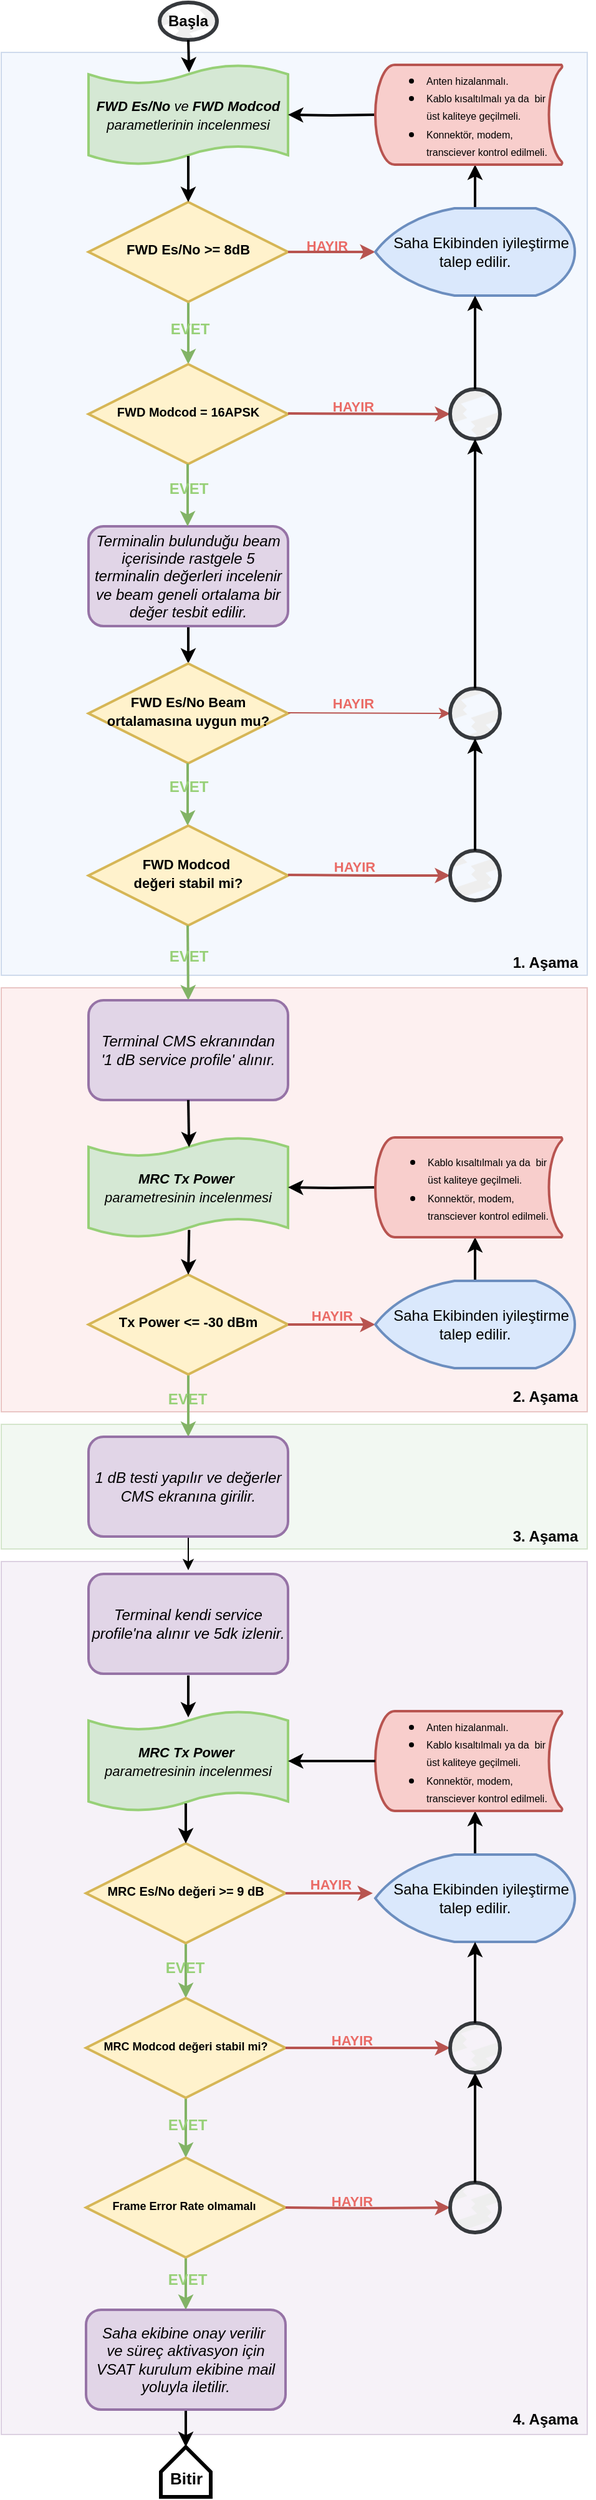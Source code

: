 <mxfile version="26.0.5">
  <diagram id="C5RBs43oDa-KdzZeNtuy" name="Page-1">
    <mxGraphModel dx="973" dy="541" grid="1" gridSize="10" guides="1" tooltips="1" connect="1" arrows="1" fold="1" page="1" pageScale="1" pageWidth="827" pageHeight="1169" background="#ffffff" math="0" shadow="0">
      <root>
        <mxCell id="WIyWlLk6GJQsqaUBKTNV-0" />
        <mxCell id="WIyWlLk6GJQsqaUBKTNV-1" parent="WIyWlLk6GJQsqaUBKTNV-0" />
        <mxCell id="5Bd2yBQxAzqOlN45nOWx-119" value="" style="rounded=0;whiteSpace=wrap;html=1;fillColor=#e1d5e7;strokeColor=#9673a6;opacity=30;" parent="WIyWlLk6GJQsqaUBKTNV-1" vertex="1">
          <mxGeometry x="90" y="1280" width="470" height="700" as="geometry" />
        </mxCell>
        <mxCell id="5Bd2yBQxAzqOlN45nOWx-117" value="" style="rounded=0;whiteSpace=wrap;html=1;fillColor=#d5e8d4;strokeColor=#82b366;opacity=30;" parent="WIyWlLk6GJQsqaUBKTNV-1" vertex="1">
          <mxGeometry x="90" y="1170" width="470" height="100" as="geometry" />
        </mxCell>
        <mxCell id="5Bd2yBQxAzqOlN45nOWx-80" value="" style="rounded=0;whiteSpace=wrap;html=1;fillColor=#f8cecc;strokeColor=#b85450;opacity=30;" parent="WIyWlLk6GJQsqaUBKTNV-1" vertex="1">
          <mxGeometry x="90" y="820" width="470" height="340" as="geometry" />
        </mxCell>
        <mxCell id="5Bd2yBQxAzqOlN45nOWx-58" value="" style="rounded=0;whiteSpace=wrap;html=1;fillColor=#dae8fc;strokeColor=#6c8ebf;opacity=30;" parent="WIyWlLk6GJQsqaUBKTNV-1" vertex="1">
          <mxGeometry x="90" y="70" width="470" height="740" as="geometry" />
        </mxCell>
        <mxCell id="5Bd2yBQxAzqOlN45nOWx-18" style="edgeStyle=orthogonalEdgeStyle;rounded=0;orthogonalLoop=1;jettySize=auto;html=1;exitX=0.5;exitY=1;exitDx=0;exitDy=0;entryX=0.5;entryY=0;entryDx=0;entryDy=0;strokeWidth=2;" parent="WIyWlLk6GJQsqaUBKTNV-1" source="WIyWlLk6GJQsqaUBKTNV-3" target="5Bd2yBQxAzqOlN45nOWx-9" edge="1">
          <mxGeometry relative="1" as="geometry" />
        </mxCell>
        <mxCell id="WIyWlLk6GJQsqaUBKTNV-3" value="&lt;i&gt;&lt;font&gt;Terminalin bulunduğu beam içerisinde rastgele 5 terminalin değerleri incelenir ve beam geneli ortalama bir değer tesbit edilir.&lt;/font&gt;&lt;/i&gt;" style="rounded=1;whiteSpace=wrap;html=1;fontSize=12;glass=0;strokeWidth=2;shadow=0;fillColor=#e1d5e7;strokeColor=#9673a6;" parent="WIyWlLk6GJQsqaUBKTNV-1" vertex="1">
          <mxGeometry x="160" y="450" width="160" height="80" as="geometry" />
        </mxCell>
        <mxCell id="5Bd2yBQxAzqOlN45nOWx-16" style="edgeStyle=orthogonalEdgeStyle;rounded=0;orthogonalLoop=1;jettySize=auto;html=1;exitX=0.5;exitY=1;exitDx=0;exitDy=0;entryX=0.5;entryY=0;entryDx=0;entryDy=0;fillColor=#d5e8d4;strokeColor=#82b366;strokeWidth=2;" parent="WIyWlLk6GJQsqaUBKTNV-1" source="WIyWlLk6GJQsqaUBKTNV-6" target="5Bd2yBQxAzqOlN45nOWx-14" edge="1">
          <mxGeometry relative="1" as="geometry" />
        </mxCell>
        <mxCell id="WIyWlLk6GJQsqaUBKTNV-6" value="&lt;font style=&quot;font-size: 11px;&quot;&gt;&lt;b&gt;FWD Es/No &amp;gt;=&amp;nbsp;&lt;/b&gt;&lt;/font&gt;&lt;b style=&quot;background-color: transparent; color: light-dark(rgb(0, 0, 0), rgb(255, 255, 255)); font-size: 11px;&quot;&gt;8dB&lt;/b&gt;" style="rhombus;whiteSpace=wrap;html=1;shadow=0;fontFamily=Helvetica;fontSize=12;align=center;strokeWidth=2;spacing=6;spacingTop=-4;fillColor=#fff2cc;strokeColor=#d6b656;" parent="WIyWlLk6GJQsqaUBKTNV-1" vertex="1">
          <mxGeometry x="160" y="190" width="160" height="80" as="geometry" />
        </mxCell>
        <mxCell id="5Bd2yBQxAzqOlN45nOWx-3" value="&lt;b&gt;Başla&lt;/b&gt;" style="strokeWidth=3;html=1;shape=mxgraph.flowchart.start_1;whiteSpace=wrap;fillColor=#eeeeee;strokeColor=#36393d;fillStyle=zigzag-line;" parent="WIyWlLk6GJQsqaUBKTNV-1" vertex="1">
          <mxGeometry x="217" y="30" width="46" height="30" as="geometry" />
        </mxCell>
        <mxCell id="5Bd2yBQxAzqOlN45nOWx-9" value="&lt;font style=&quot;font-size: 11px;&quot;&gt;&lt;b&gt;FWD Es/No Beam ortalamasına uygun mu?&lt;/b&gt;&lt;/font&gt;" style="rhombus;whiteSpace=wrap;html=1;shadow=0;fontFamily=Helvetica;fontSize=12;align=center;strokeWidth=2;spacing=6;spacingTop=-4;fillColor=#fff2cc;strokeColor=#d6b656;" parent="WIyWlLk6GJQsqaUBKTNV-1" vertex="1">
          <mxGeometry x="160" y="560" width="160" height="80" as="geometry" />
        </mxCell>
        <mxCell id="5Bd2yBQxAzqOlN45nOWx-11" value="&lt;i&gt;&lt;font style=&quot;font-size: 11px;&quot;&gt;&lt;b&gt;FWD Es/No&lt;/b&gt; ve &lt;b&gt;FWD Modcod&lt;/b&gt; parametlerinin incelenmesi&lt;/font&gt;&lt;/i&gt;" style="shape=tape;whiteSpace=wrap;html=1;strokeWidth=2;size=0.19;fillColor=#d5e8d4;strokeColor=#97D077;" parent="WIyWlLk6GJQsqaUBKTNV-1" vertex="1">
          <mxGeometry x="160" y="80" width="160" height="80" as="geometry" />
        </mxCell>
        <mxCell id="5Bd2yBQxAzqOlN45nOWx-12" style="edgeStyle=orthogonalEdgeStyle;rounded=0;orthogonalLoop=1;jettySize=auto;html=1;exitX=0.5;exitY=1;exitDx=0;exitDy=0;exitPerimeter=0;entryX=0.504;entryY=0.076;entryDx=0;entryDy=0;entryPerimeter=0;strokeWidth=2;" parent="WIyWlLk6GJQsqaUBKTNV-1" source="5Bd2yBQxAzqOlN45nOWx-3" target="5Bd2yBQxAzqOlN45nOWx-11" edge="1">
          <mxGeometry relative="1" as="geometry" />
        </mxCell>
        <mxCell id="5Bd2yBQxAzqOlN45nOWx-14" value="&lt;font style=&quot;font-size: 10px;&quot;&gt;&lt;b&gt;FWD Modcod =&amp;nbsp;&lt;/b&gt;&lt;/font&gt;&lt;b style=&quot;font-size: 10px; background-color: transparent; color: light-dark(rgb(0, 0, 0), rgb(255, 255, 255));&quot;&gt;16APSK&lt;/b&gt;" style="rhombus;whiteSpace=wrap;html=1;shadow=0;fontFamily=Helvetica;fontSize=12;align=center;strokeWidth=2;spacing=6;spacingTop=-4;fillColor=#fff2cc;strokeColor=#d6b656;" parent="WIyWlLk6GJQsqaUBKTNV-1" vertex="1">
          <mxGeometry x="160" y="320" width="160" height="80" as="geometry" />
        </mxCell>
        <mxCell id="5Bd2yBQxAzqOlN45nOWx-15" style="edgeStyle=orthogonalEdgeStyle;rounded=0;orthogonalLoop=1;jettySize=auto;html=1;entryX=0.5;entryY=0;entryDx=0;entryDy=0;strokeWidth=2;" parent="WIyWlLk6GJQsqaUBKTNV-1" target="WIyWlLk6GJQsqaUBKTNV-6" edge="1">
          <mxGeometry relative="1" as="geometry">
            <mxPoint x="240" y="153" as="sourcePoint" />
          </mxGeometry>
        </mxCell>
        <mxCell id="5Bd2yBQxAzqOlN45nOWx-23" style="edgeStyle=orthogonalEdgeStyle;rounded=0;orthogonalLoop=1;jettySize=auto;html=1;exitX=0;exitY=0.5;exitDx=0;exitDy=0;entryX=1;entryY=0.5;entryDx=0;entryDy=0;entryPerimeter=0;strokeWidth=2;" parent="WIyWlLk6GJQsqaUBKTNV-1" target="5Bd2yBQxAzqOlN45nOWx-11" edge="1">
          <mxGeometry relative="1" as="geometry">
            <mxPoint x="390" y="120" as="sourcePoint" />
          </mxGeometry>
        </mxCell>
        <mxCell id="5Bd2yBQxAzqOlN45nOWx-27" style="edgeStyle=orthogonalEdgeStyle;rounded=0;orthogonalLoop=1;jettySize=auto;html=1;exitX=1;exitY=0.5;exitDx=0;exitDy=0;entryX=0;entryY=0.375;entryDx=0;entryDy=0;entryPerimeter=0;fillColor=#f8cecc;strokeColor=#b85450;strokeWidth=2;" parent="WIyWlLk6GJQsqaUBKTNV-1" source="WIyWlLk6GJQsqaUBKTNV-6" edge="1">
          <mxGeometry relative="1" as="geometry">
            <mxPoint x="390" y="230" as="targetPoint" />
          </mxGeometry>
        </mxCell>
        <mxCell id="5Bd2yBQxAzqOlN45nOWx-28" value="HAYIR" style="edgeLabel;html=1;align=center;verticalAlign=middle;resizable=0;points=[];fontColor=#EA6B66;fontStyle=1;labelBackgroundColor=none;" parent="5Bd2yBQxAzqOlN45nOWx-27" vertex="1" connectable="0">
          <mxGeometry x="-0.198" y="-1" relative="1" as="geometry">
            <mxPoint x="2" y="-6" as="offset" />
          </mxGeometry>
        </mxCell>
        <mxCell id="5Bd2yBQxAzqOlN45nOWx-29" style="edgeStyle=orthogonalEdgeStyle;rounded=0;orthogonalLoop=1;jettySize=auto;html=1;exitX=0.5;exitY=1;exitDx=0;exitDy=0;entryX=0.5;entryY=0;entryDx=0;entryDy=0;fillColor=#d5e8d4;strokeColor=#82b366;strokeWidth=2;" parent="WIyWlLk6GJQsqaUBKTNV-1" edge="1">
          <mxGeometry relative="1" as="geometry">
            <mxPoint x="239.5" y="400" as="sourcePoint" />
            <mxPoint x="239.5" y="450" as="targetPoint" />
          </mxGeometry>
        </mxCell>
        <mxCell id="5Bd2yBQxAzqOlN45nOWx-31" style="edgeStyle=orthogonalEdgeStyle;rounded=0;orthogonalLoop=1;jettySize=auto;html=1;exitX=1;exitY=0.5;exitDx=0;exitDy=0;entryX=0;entryY=0.5;entryDx=0;entryDy=0;entryPerimeter=0;fillColor=#f8cecc;strokeColor=#b85450;strokeWidth=2;" parent="WIyWlLk6GJQsqaUBKTNV-1" target="5Bd2yBQxAzqOlN45nOWx-41" edge="1">
          <mxGeometry relative="1" as="geometry">
            <mxPoint x="320" y="359.5" as="sourcePoint" />
            <mxPoint x="460" y="360" as="targetPoint" />
          </mxGeometry>
        </mxCell>
        <mxCell id="5Bd2yBQxAzqOlN45nOWx-32" value="HAYIR" style="edgeLabel;html=1;align=center;verticalAlign=middle;resizable=0;points=[];fontColor=#EA6B66;fontStyle=1;labelBackgroundColor=none;" parent="5Bd2yBQxAzqOlN45nOWx-31" vertex="1" connectable="0">
          <mxGeometry x="-0.198" y="-1" relative="1" as="geometry">
            <mxPoint y="-7" as="offset" />
          </mxGeometry>
        </mxCell>
        <mxCell id="5Bd2yBQxAzqOlN45nOWx-35" style="edgeStyle=orthogonalEdgeStyle;rounded=0;orthogonalLoop=1;jettySize=auto;html=1;exitX=0.5;exitY=0;exitDx=0;exitDy=0;exitPerimeter=0;entryX=0.5;entryY=1;entryDx=0;entryDy=0;strokeWidth=2;" parent="WIyWlLk6GJQsqaUBKTNV-1" source="5Bd2yBQxAzqOlN45nOWx-33" edge="1">
          <mxGeometry relative="1" as="geometry">
            <mxPoint x="470" y="160" as="targetPoint" />
          </mxGeometry>
        </mxCell>
        <mxCell id="5Bd2yBQxAzqOlN45nOWx-33" value="&amp;nbsp; &amp;nbsp;Saha Ekibinden iyileştirme talep edilir." style="strokeWidth=2;html=1;shape=mxgraph.flowchart.display;whiteSpace=wrap;fillColor=#dae8fc;strokeColor=#6c8ebf;" parent="WIyWlLk6GJQsqaUBKTNV-1" vertex="1">
          <mxGeometry x="390" y="195" width="160" height="70" as="geometry" />
        </mxCell>
        <mxCell id="5Bd2yBQxAzqOlN45nOWx-41" value="" style="strokeWidth=3;html=1;shape=mxgraph.flowchart.start_2;whiteSpace=wrap;fillColor=#eeeeee;strokeColor=#36393d;gradientColor=none;fillStyle=zigzag-line;" parent="WIyWlLk6GJQsqaUBKTNV-1" vertex="1">
          <mxGeometry x="450" y="340" width="40" height="40" as="geometry" />
        </mxCell>
        <mxCell id="5Bd2yBQxAzqOlN45nOWx-42" style="edgeStyle=orthogonalEdgeStyle;rounded=0;orthogonalLoop=1;jettySize=auto;html=1;exitX=0.5;exitY=1;exitDx=0;exitDy=0;entryX=0.5;entryY=0;entryDx=0;entryDy=0;fillColor=#d5e8d4;strokeColor=#82b366;strokeWidth=2;" parent="WIyWlLk6GJQsqaUBKTNV-1" edge="1">
          <mxGeometry relative="1" as="geometry">
            <mxPoint x="239.5" y="640" as="sourcePoint" />
            <mxPoint x="239.5" y="690" as="targetPoint" />
          </mxGeometry>
        </mxCell>
        <mxCell id="5Bd2yBQxAzqOlN45nOWx-43" value="&lt;font&gt;EVET&lt;/font&gt;" style="edgeLabel;html=1;align=center;verticalAlign=middle;resizable=0;points=[];fontStyle=1;fontColor=#97D077;labelBackgroundColor=none;fontSize=12;" parent="5Bd2yBQxAzqOlN45nOWx-42" vertex="1" connectable="0">
          <mxGeometry x="-0.291" y="2" relative="1" as="geometry">
            <mxPoint x="-2" y="1" as="offset" />
          </mxGeometry>
        </mxCell>
        <mxCell id="5Bd2yBQxAzqOlN45nOWx-44" style="edgeStyle=orthogonalEdgeStyle;rounded=0;orthogonalLoop=1;jettySize=auto;html=1;exitX=1;exitY=0.5;exitDx=0;exitDy=0;entryX=0;entryY=0.5;entryDx=0;entryDy=0;entryPerimeter=0;fillColor=#f8cecc;strokeColor=#b85450;" parent="WIyWlLk6GJQsqaUBKTNV-1" target="5Bd2yBQxAzqOlN45nOWx-46" edge="1">
          <mxGeometry relative="1" as="geometry">
            <mxPoint x="320" y="599.5" as="sourcePoint" />
            <mxPoint x="460" y="600" as="targetPoint" />
          </mxGeometry>
        </mxCell>
        <mxCell id="5Bd2yBQxAzqOlN45nOWx-45" value="HAYIR" style="edgeLabel;html=1;align=center;verticalAlign=middle;resizable=0;points=[];fontColor=#EA6B66;fontStyle=1;labelBackgroundColor=none;" parent="5Bd2yBQxAzqOlN45nOWx-44" vertex="1" connectable="0">
          <mxGeometry x="-0.198" y="-1" relative="1" as="geometry">
            <mxPoint y="-9" as="offset" />
          </mxGeometry>
        </mxCell>
        <mxCell id="5Bd2yBQxAzqOlN45nOWx-46" value="" style="strokeWidth=3;html=1;shape=mxgraph.flowchart.start_2;whiteSpace=wrap;fillColor=#eeeeee;strokeColor=#36393d;fillStyle=zigzag-line;gradientColor=none;" parent="WIyWlLk6GJQsqaUBKTNV-1" vertex="1">
          <mxGeometry x="450" y="580" width="40" height="40" as="geometry" />
        </mxCell>
        <mxCell id="5Bd2yBQxAzqOlN45nOWx-47" style="edgeStyle=orthogonalEdgeStyle;rounded=0;orthogonalLoop=1;jettySize=auto;html=1;exitX=0.5;exitY=0;exitDx=0;exitDy=0;exitPerimeter=0;entryX=0.5;entryY=1;entryDx=0;entryDy=0;entryPerimeter=0;strokeWidth=2;" parent="WIyWlLk6GJQsqaUBKTNV-1" source="5Bd2yBQxAzqOlN45nOWx-46" target="5Bd2yBQxAzqOlN45nOWx-41" edge="1">
          <mxGeometry relative="1" as="geometry" />
        </mxCell>
        <mxCell id="5Bd2yBQxAzqOlN45nOWx-48" style="edgeStyle=orthogonalEdgeStyle;rounded=0;orthogonalLoop=1;jettySize=auto;html=1;exitX=0.5;exitY=0;exitDx=0;exitDy=0;exitPerimeter=0;entryX=0.5;entryY=1;entryDx=0;entryDy=0;entryPerimeter=0;strokeWidth=2;" parent="WIyWlLk6GJQsqaUBKTNV-1" source="5Bd2yBQxAzqOlN45nOWx-41" target="5Bd2yBQxAzqOlN45nOWx-33" edge="1">
          <mxGeometry relative="1" as="geometry" />
        </mxCell>
        <mxCell id="5Bd2yBQxAzqOlN45nOWx-49" value="&lt;font style=&quot;font-size: 11px;&quot;&gt;&lt;b&gt;FWD Modcod&amp;nbsp;&lt;/b&gt;&lt;/font&gt;&lt;div&gt;&lt;font style=&quot;font-size: 11px;&quot;&gt;&lt;b&gt;değeri stabil mi?&lt;/b&gt;&lt;/font&gt;&lt;/div&gt;" style="rhombus;whiteSpace=wrap;html=1;shadow=0;fontFamily=Helvetica;fontSize=12;align=center;strokeWidth=2;spacing=6;spacingTop=-4;fillColor=#fff2cc;strokeColor=#d6b656;" parent="WIyWlLk6GJQsqaUBKTNV-1" vertex="1">
          <mxGeometry x="160" y="690" width="160" height="80" as="geometry" />
        </mxCell>
        <mxCell id="5Bd2yBQxAzqOlN45nOWx-50" style="edgeStyle=orthogonalEdgeStyle;rounded=0;orthogonalLoop=1;jettySize=auto;html=1;exitX=1;exitY=0.5;exitDx=0;exitDy=0;entryX=0;entryY=0.5;entryDx=0;entryDy=0;entryPerimeter=0;fillColor=#f8cecc;strokeColor=#b85450;strokeWidth=2;" parent="WIyWlLk6GJQsqaUBKTNV-1" edge="1">
          <mxGeometry relative="1" as="geometry">
            <mxPoint x="320" y="729.5" as="sourcePoint" />
            <mxPoint x="450" y="730" as="targetPoint" />
          </mxGeometry>
        </mxCell>
        <mxCell id="5Bd2yBQxAzqOlN45nOWx-51" value="HAYIR" style="edgeLabel;html=1;align=center;verticalAlign=middle;resizable=0;points=[];fontColor=#EA6B66;fontStyle=1;labelBackgroundColor=none;" parent="5Bd2yBQxAzqOlN45nOWx-50" vertex="1" connectable="0">
          <mxGeometry x="-0.198" y="-1" relative="1" as="geometry">
            <mxPoint y="-8" as="offset" />
          </mxGeometry>
        </mxCell>
        <mxCell id="5Bd2yBQxAzqOlN45nOWx-52" value="" style="strokeWidth=3;html=1;shape=mxgraph.flowchart.start_2;whiteSpace=wrap;fillColor=#eeeeee;strokeColor=#36393d;fillStyle=zigzag-line;" parent="WIyWlLk6GJQsqaUBKTNV-1" vertex="1">
          <mxGeometry x="450" y="710" width="40" height="40" as="geometry" />
        </mxCell>
        <mxCell id="5Bd2yBQxAzqOlN45nOWx-53" style="edgeStyle=orthogonalEdgeStyle;rounded=0;orthogonalLoop=1;jettySize=auto;html=1;exitX=0.5;exitY=0;exitDx=0;exitDy=0;exitPerimeter=0;entryX=0.5;entryY=1;entryDx=0;entryDy=0;entryPerimeter=0;strokeWidth=2;" parent="WIyWlLk6GJQsqaUBKTNV-1" source="5Bd2yBQxAzqOlN45nOWx-52" target="5Bd2yBQxAzqOlN45nOWx-46" edge="1">
          <mxGeometry relative="1" as="geometry" />
        </mxCell>
        <mxCell id="5Bd2yBQxAzqOlN45nOWx-54" style="edgeStyle=orthogonalEdgeStyle;rounded=0;orthogonalLoop=1;jettySize=auto;html=1;exitX=0.5;exitY=1;exitDx=0;exitDy=0;entryX=0.5;entryY=0;entryDx=0;entryDy=0;fillColor=#d5e8d4;strokeColor=#82b366;strokeWidth=2;" parent="WIyWlLk6GJQsqaUBKTNV-1" target="5Bd2yBQxAzqOlN45nOWx-68" edge="1">
          <mxGeometry relative="1" as="geometry">
            <mxPoint x="239.5" y="770" as="sourcePoint" />
            <mxPoint x="239.5" y="820" as="targetPoint" />
          </mxGeometry>
        </mxCell>
        <mxCell id="5Bd2yBQxAzqOlN45nOWx-59" value="&lt;font&gt;EVET&lt;/font&gt;" style="edgeLabel;html=1;align=center;verticalAlign=middle;resizable=0;points=[];fontStyle=1;fontColor=#97D077;labelBackgroundColor=none;fontSize=12;" parent="WIyWlLk6GJQsqaUBKTNV-1" vertex="1" connectable="0">
          <mxGeometry x="240" y="420" as="geometry" />
        </mxCell>
        <mxCell id="5Bd2yBQxAzqOlN45nOWx-63" value="&lt;font&gt;EVET&lt;/font&gt;" style="edgeLabel;html=1;align=center;verticalAlign=middle;resizable=0;points=[];fontStyle=1;fontColor=#97D077;labelBackgroundColor=none;fontSize=12;" parent="WIyWlLk6GJQsqaUBKTNV-1" vertex="1" connectable="0">
          <mxGeometry x="240" y="290" as="geometry">
            <mxPoint x="1" y="2" as="offset" />
          </mxGeometry>
        </mxCell>
        <mxCell id="5Bd2yBQxAzqOlN45nOWx-64" value="&lt;font&gt;EVET&lt;/font&gt;" style="edgeLabel;html=1;align=center;verticalAlign=middle;resizable=0;points=[];fontStyle=1;fontColor=#97D077;labelBackgroundColor=none;fontSize=12;" parent="WIyWlLk6GJQsqaUBKTNV-1" vertex="1" connectable="0">
          <mxGeometry x="240" y="795" as="geometry" />
        </mxCell>
        <mxCell id="5Bd2yBQxAzqOlN45nOWx-65" value="&lt;b&gt;1. Aşama&lt;/b&gt;" style="text;html=1;align=center;verticalAlign=middle;resizable=0;points=[];autosize=1;strokeColor=none;fillColor=none;" parent="WIyWlLk6GJQsqaUBKTNV-1" vertex="1">
          <mxGeometry x="486" y="785" width="80" height="30" as="geometry" />
        </mxCell>
        <mxCell id="5Bd2yBQxAzqOlN45nOWx-66" value="&lt;span style=&quot;font-size: 11px;&quot;&gt;&lt;i style=&quot;&quot;&gt;&lt;b&gt;MRC Tx Power&amp;nbsp;&lt;/b&gt;&lt;/i&gt;&lt;/span&gt;&lt;div&gt;&lt;span style=&quot;font-size: 11px;&quot;&gt;&lt;i style=&quot;&quot;&gt;parametresinin incelenmesi&lt;/i&gt;&lt;/span&gt;&lt;/div&gt;" style="shape=tape;whiteSpace=wrap;html=1;strokeWidth=2;size=0.19;fillColor=#d5e8d4;strokeColor=#97D077;" parent="WIyWlLk6GJQsqaUBKTNV-1" vertex="1">
          <mxGeometry x="160" y="940" width="160" height="80" as="geometry" />
        </mxCell>
        <mxCell id="5Bd2yBQxAzqOlN45nOWx-68" value="&lt;i&gt;&lt;font&gt;Terminal CMS ekranından&lt;/font&gt;&lt;/i&gt;&lt;div&gt;&lt;i&gt;&lt;font&gt;&#39;1 dB service profile&#39; alınır.&lt;/font&gt;&lt;/i&gt;&lt;/div&gt;" style="rounded=1;whiteSpace=wrap;html=1;fontSize=12;glass=0;strokeWidth=2;shadow=0;fillColor=#e1d5e7;strokeColor=#9673a6;" parent="WIyWlLk6GJQsqaUBKTNV-1" vertex="1">
          <mxGeometry x="160" y="830" width="160" height="80" as="geometry" />
        </mxCell>
        <mxCell id="5Bd2yBQxAzqOlN45nOWx-69" style="edgeStyle=orthogonalEdgeStyle;rounded=0;orthogonalLoop=1;jettySize=auto;html=1;exitX=0.5;exitY=1;exitDx=0;exitDy=0;entryX=0.504;entryY=0.097;entryDx=0;entryDy=0;entryPerimeter=0;strokeWidth=2;" parent="WIyWlLk6GJQsqaUBKTNV-1" source="5Bd2yBQxAzqOlN45nOWx-68" target="5Bd2yBQxAzqOlN45nOWx-66" edge="1">
          <mxGeometry relative="1" as="geometry" />
        </mxCell>
        <mxCell id="5Bd2yBQxAzqOlN45nOWx-70" style="edgeStyle=orthogonalEdgeStyle;rounded=0;orthogonalLoop=1;jettySize=auto;html=1;exitX=0.5;exitY=1;exitDx=0;exitDy=0;fillColor=#d5e8d4;strokeColor=#82b366;strokeWidth=2;" parent="WIyWlLk6GJQsqaUBKTNV-1" source="5Bd2yBQxAzqOlN45nOWx-71" edge="1">
          <mxGeometry relative="1" as="geometry">
            <mxPoint x="240" y="1180" as="targetPoint" />
          </mxGeometry>
        </mxCell>
        <mxCell id="5Bd2yBQxAzqOlN45nOWx-71" value="&lt;span style=&quot;font-size: 11px;&quot;&gt;&lt;b&gt;Tx Power &amp;lt;= -30 dBm&lt;/b&gt;&lt;/span&gt;" style="rhombus;whiteSpace=wrap;html=1;shadow=0;fontFamily=Helvetica;fontSize=12;align=center;strokeWidth=2;spacing=6;spacingTop=-4;fillColor=#fff2cc;strokeColor=#d6b656;" parent="WIyWlLk6GJQsqaUBKTNV-1" vertex="1">
          <mxGeometry x="160" y="1050" width="160" height="80" as="geometry" />
        </mxCell>
        <mxCell id="5Bd2yBQxAzqOlN45nOWx-72" style="edgeStyle=orthogonalEdgeStyle;rounded=0;orthogonalLoop=1;jettySize=auto;html=1;exitX=1;exitY=0.5;exitDx=0;exitDy=0;entryX=0;entryY=0.5;entryDx=0;entryDy=0;entryPerimeter=0;fillColor=#f8cecc;strokeColor=#b85450;strokeWidth=2;" parent="WIyWlLk6GJQsqaUBKTNV-1" source="5Bd2yBQxAzqOlN45nOWx-71" target="5Bd2yBQxAzqOlN45nOWx-74" edge="1">
          <mxGeometry relative="1" as="geometry">
            <mxPoint x="390" y="1079" as="targetPoint" />
          </mxGeometry>
        </mxCell>
        <mxCell id="5Bd2yBQxAzqOlN45nOWx-73" value="HAYIR" style="edgeLabel;html=1;align=center;verticalAlign=middle;resizable=0;points=[];fontColor=#EA6B66;fontStyle=1;labelBackgroundColor=none;" parent="5Bd2yBQxAzqOlN45nOWx-72" vertex="1" connectable="0">
          <mxGeometry x="-0.198" y="-1" relative="1" as="geometry">
            <mxPoint x="7" y="-8" as="offset" />
          </mxGeometry>
        </mxCell>
        <mxCell id="5Bd2yBQxAzqOlN45nOWx-78" style="edgeStyle=orthogonalEdgeStyle;rounded=0;orthogonalLoop=1;jettySize=auto;html=1;exitX=0.5;exitY=0;exitDx=0;exitDy=0;exitPerimeter=0;entryX=0.5;entryY=1;entryDx=0;entryDy=0;strokeWidth=2;" parent="WIyWlLk6GJQsqaUBKTNV-1" source="5Bd2yBQxAzqOlN45nOWx-74" edge="1">
          <mxGeometry relative="1" as="geometry">
            <mxPoint x="470" y="1020" as="targetPoint" />
          </mxGeometry>
        </mxCell>
        <mxCell id="5Bd2yBQxAzqOlN45nOWx-74" value="&amp;nbsp; &amp;nbsp;Saha Ekibinden iyileştirme talep edilir." style="strokeWidth=2;html=1;shape=mxgraph.flowchart.display;whiteSpace=wrap;fillColor=#dae8fc;strokeColor=#6c8ebf;" parent="WIyWlLk6GJQsqaUBKTNV-1" vertex="1">
          <mxGeometry x="390" y="1055" width="160" height="70" as="geometry" />
        </mxCell>
        <mxCell id="5Bd2yBQxAzqOlN45nOWx-75" value="&lt;font&gt;EVET&lt;/font&gt;" style="edgeLabel;html=1;align=center;verticalAlign=middle;resizable=0;points=[];fontStyle=1;fontColor=#97D077;labelBackgroundColor=none;fontSize=12;" parent="WIyWlLk6GJQsqaUBKTNV-1" vertex="1" connectable="0">
          <mxGeometry x="238" y="1148" as="geometry">
            <mxPoint x="1" y="2" as="offset" />
          </mxGeometry>
        </mxCell>
        <mxCell id="5Bd2yBQxAzqOlN45nOWx-76" style="edgeStyle=orthogonalEdgeStyle;rounded=0;orthogonalLoop=1;jettySize=auto;html=1;exitX=0.504;exitY=0.927;exitDx=0;exitDy=0;entryX=0.5;entryY=0;entryDx=0;entryDy=0;exitPerimeter=0;strokeWidth=2;" parent="WIyWlLk6GJQsqaUBKTNV-1" source="5Bd2yBQxAzqOlN45nOWx-66" target="5Bd2yBQxAzqOlN45nOWx-71" edge="1">
          <mxGeometry relative="1" as="geometry" />
        </mxCell>
        <mxCell id="5Bd2yBQxAzqOlN45nOWx-79" style="edgeStyle=orthogonalEdgeStyle;rounded=0;orthogonalLoop=1;jettySize=auto;html=1;exitX=0;exitY=0.5;exitDx=0;exitDy=0;entryX=1;entryY=0.5;entryDx=0;entryDy=0;entryPerimeter=0;strokeWidth=2;" parent="WIyWlLk6GJQsqaUBKTNV-1" target="5Bd2yBQxAzqOlN45nOWx-66" edge="1">
          <mxGeometry relative="1" as="geometry">
            <mxPoint x="390" y="980" as="sourcePoint" />
          </mxGeometry>
        </mxCell>
        <mxCell id="5Bd2yBQxAzqOlN45nOWx-81" value="&lt;b&gt;2. Aşama&lt;/b&gt;" style="text;html=1;align=center;verticalAlign=middle;resizable=0;points=[];autosize=1;strokeColor=none;fillColor=none;" parent="WIyWlLk6GJQsqaUBKTNV-1" vertex="1">
          <mxGeometry x="486" y="1133" width="80" height="30" as="geometry" />
        </mxCell>
        <mxCell id="TUuh9IdBC7cPWgq54uRr-1" style="edgeStyle=orthogonalEdgeStyle;rounded=0;orthogonalLoop=1;jettySize=auto;html=1;exitX=0.5;exitY=1;exitDx=0;exitDy=0;" edge="1" parent="WIyWlLk6GJQsqaUBKTNV-1" source="5Bd2yBQxAzqOlN45nOWx-82">
          <mxGeometry relative="1" as="geometry">
            <mxPoint x="240" y="1287" as="targetPoint" />
          </mxGeometry>
        </mxCell>
        <mxCell id="5Bd2yBQxAzqOlN45nOWx-82" value="&lt;i&gt;1 dB testi yapılır ve değerler CMS ekranına girilir.&lt;/i&gt;" style="rounded=1;whiteSpace=wrap;html=1;fontSize=12;glass=0;strokeWidth=2;shadow=0;fillColor=#e1d5e7;strokeColor=#9673a6;" parent="WIyWlLk6GJQsqaUBKTNV-1" vertex="1">
          <mxGeometry x="160" y="1180" width="160" height="80" as="geometry" />
        </mxCell>
        <mxCell id="5Bd2yBQxAzqOlN45nOWx-86" value="&lt;ul style=&quot;text-align: left;&quot;&gt;&lt;li&gt;&lt;span style=&quot;background-color: transparent; color: light-dark(rgb(0, 0, 0), rgb(255, 255, 255));&quot;&gt;&lt;font style=&quot;font-size: 8px;&quot;&gt;Anten hizalanmalı.&lt;/font&gt;&lt;/span&gt;&lt;/li&gt;&lt;li&gt;&lt;span style=&quot;background-color: transparent; color: light-dark(rgb(0, 0, 0), rgb(255, 255, 255));&quot;&gt;&lt;font style=&quot;font-size: 8px;&quot;&gt;Kablo kısaltılmalı ya da&amp;nbsp; bir üst kaliteye geçilmeli.&lt;/font&gt;&lt;/span&gt;&lt;/li&gt;&lt;li&gt;&lt;span style=&quot;background-color: transparent; color: light-dark(rgb(0, 0, 0), rgb(255, 255, 255));&quot;&gt;&lt;font style=&quot;font-size: 8px;&quot;&gt;Konnektör, modem, transciever kontrol edilmeli.&amp;nbsp;&lt;/font&gt;&lt;/span&gt;&lt;/li&gt;&lt;/ul&gt;" style="strokeWidth=2;html=1;shape=mxgraph.flowchart.stored_data;whiteSpace=wrap;fillColor=#f8cecc;strokeColor=#b85450;" parent="WIyWlLk6GJQsqaUBKTNV-1" vertex="1">
          <mxGeometry x="390" y="80" width="150" height="80" as="geometry" />
        </mxCell>
        <mxCell id="5Bd2yBQxAzqOlN45nOWx-88" value="&lt;ul&gt;&lt;li&gt;&lt;span style=&quot;font-size: 8px; background-color: transparent; color: light-dark(rgb(0, 0, 0), rgb(255, 255, 255));&quot;&gt;Kablo kısaltılmalı ya da&amp;nbsp; bir üst kaliteye geçilmeli.&lt;/span&gt;&lt;/li&gt;&lt;li&gt;&lt;span style=&quot;font-size: 8px; background-color: transparent; color: light-dark(rgb(0, 0, 0), rgb(255, 255, 255));&quot;&gt;Konnektör, modem, transciever kontrol edilmeli.&amp;nbsp;&lt;/span&gt;&lt;/li&gt;&lt;/ul&gt;" style="strokeWidth=2;html=1;shape=mxgraph.flowchart.stored_data;whiteSpace=wrap;fillColor=#f8cecc;strokeColor=#b85450;align=left;" parent="WIyWlLk6GJQsqaUBKTNV-1" vertex="1">
          <mxGeometry x="390" y="940" width="150" height="80" as="geometry" />
        </mxCell>
        <mxCell id="5Bd2yBQxAzqOlN45nOWx-89" value="&lt;i&gt;Terminal kendi service profile&#39;na alınır ve 5dk izlenir.&lt;/i&gt;" style="rounded=1;whiteSpace=wrap;html=1;fontSize=12;glass=0;strokeWidth=2;shadow=0;fillColor=#e1d5e7;strokeColor=#9673a6;" parent="WIyWlLk6GJQsqaUBKTNV-1" vertex="1">
          <mxGeometry x="160" y="1290" width="160" height="80" as="geometry" />
        </mxCell>
        <mxCell id="5Bd2yBQxAzqOlN45nOWx-93" style="edgeStyle=orthogonalEdgeStyle;rounded=0;orthogonalLoop=1;jettySize=auto;html=1;exitX=0.5;exitY=1;exitDx=0;exitDy=0;fillColor=#d5e8d4;strokeColor=#82b366;strokeWidth=2;entryX=0.5;entryY=0;entryDx=0;entryDy=0;" parent="WIyWlLk6GJQsqaUBKTNV-1" source="5Bd2yBQxAzqOlN45nOWx-94" target="5Bd2yBQxAzqOlN45nOWx-106" edge="1">
          <mxGeometry relative="1" as="geometry">
            <mxPoint x="238" y="1636" as="targetPoint" />
          </mxGeometry>
        </mxCell>
        <mxCell id="5Bd2yBQxAzqOlN45nOWx-94" value="&lt;b style=&quot;&quot;&gt;&lt;font style=&quot;font-size: 10px;&quot;&gt;MRC Es/No değeri &amp;gt;= 9 dB&lt;/font&gt;&lt;/b&gt;" style="rhombus;whiteSpace=wrap;html=1;shadow=0;fontFamily=Helvetica;fontSize=12;align=center;strokeWidth=2;spacing=6;spacingTop=-4;fillColor=#fff2cc;strokeColor=#d6b656;" parent="WIyWlLk6GJQsqaUBKTNV-1" vertex="1">
          <mxGeometry x="158" y="1506" width="160" height="80" as="geometry" />
        </mxCell>
        <mxCell id="5Bd2yBQxAzqOlN45nOWx-95" style="edgeStyle=orthogonalEdgeStyle;rounded=0;orthogonalLoop=1;jettySize=auto;html=1;exitX=1;exitY=0.5;exitDx=0;exitDy=0;entryX=0;entryY=0.5;entryDx=0;entryDy=0;entryPerimeter=0;fillColor=#f8cecc;strokeColor=#b85450;strokeWidth=2;" parent="WIyWlLk6GJQsqaUBKTNV-1" source="5Bd2yBQxAzqOlN45nOWx-94" edge="1">
          <mxGeometry relative="1" as="geometry">
            <mxPoint x="388" y="1546" as="targetPoint" />
          </mxGeometry>
        </mxCell>
        <mxCell id="5Bd2yBQxAzqOlN45nOWx-96" value="HAYIR" style="edgeLabel;html=1;align=center;verticalAlign=middle;resizable=0;points=[];fontColor=#EA6B66;fontStyle=1;labelBackgroundColor=none;" parent="5Bd2yBQxAzqOlN45nOWx-95" vertex="1" connectable="0">
          <mxGeometry x="-0.198" y="-1" relative="1" as="geometry">
            <mxPoint x="7" y="-8" as="offset" />
          </mxGeometry>
        </mxCell>
        <mxCell id="5Bd2yBQxAzqOlN45nOWx-97" value="&lt;font&gt;EVET&lt;/font&gt;" style="edgeLabel;html=1;align=center;verticalAlign=middle;resizable=0;points=[];fontStyle=1;fontColor=#97D077;labelBackgroundColor=none;fontSize=12;" parent="WIyWlLk6GJQsqaUBKTNV-1" vertex="1" connectable="0">
          <mxGeometry x="236" y="1604" as="geometry">
            <mxPoint x="1" y="2" as="offset" />
          </mxGeometry>
        </mxCell>
        <mxCell id="5Bd2yBQxAzqOlN45nOWx-105" style="edgeStyle=orthogonalEdgeStyle;rounded=0;orthogonalLoop=1;jettySize=auto;html=1;exitX=0.5;exitY=1;exitDx=0;exitDy=0;fillColor=#d5e8d4;strokeColor=#82b366;strokeWidth=2;entryX=0.5;entryY=0;entryDx=0;entryDy=0;" parent="WIyWlLk6GJQsqaUBKTNV-1" source="5Bd2yBQxAzqOlN45nOWx-106" target="5Bd2yBQxAzqOlN45nOWx-113" edge="1">
          <mxGeometry relative="1" as="geometry">
            <mxPoint x="238" y="1768" as="targetPoint" />
          </mxGeometry>
        </mxCell>
        <mxCell id="5Bd2yBQxAzqOlN45nOWx-106" value="&lt;b style=&quot;&quot;&gt;&lt;font style=&quot;font-size: 9px;&quot;&gt;MRC Modcod değeri stabil mi?&lt;/font&gt;&lt;/b&gt;" style="rhombus;whiteSpace=wrap;html=1;shadow=0;fontFamily=Helvetica;fontSize=12;align=center;strokeWidth=2;spacing=6;spacingTop=-4;fillColor=#fff2cc;strokeColor=#d6b656;" parent="WIyWlLk6GJQsqaUBKTNV-1" vertex="1">
          <mxGeometry x="158" y="1630" width="160" height="80" as="geometry" />
        </mxCell>
        <mxCell id="5Bd2yBQxAzqOlN45nOWx-109" value="&lt;font&gt;EVET&lt;/font&gt;" style="edgeLabel;html=1;align=center;verticalAlign=middle;resizable=0;points=[];fontStyle=1;fontColor=#97D077;labelBackgroundColor=none;fontSize=12;" parent="WIyWlLk6GJQsqaUBKTNV-1" vertex="1" connectable="0">
          <mxGeometry x="238" y="1730" as="geometry">
            <mxPoint x="1" y="2" as="offset" />
          </mxGeometry>
        </mxCell>
        <mxCell id="5Bd2yBQxAzqOlN45nOWx-112" style="edgeStyle=orthogonalEdgeStyle;rounded=0;orthogonalLoop=1;jettySize=auto;html=1;exitX=0.5;exitY=1;exitDx=0;exitDy=0;fillColor=#d5e8d4;strokeColor=#82b366;strokeWidth=2;" parent="WIyWlLk6GJQsqaUBKTNV-1" source="5Bd2yBQxAzqOlN45nOWx-113" edge="1">
          <mxGeometry relative="1" as="geometry">
            <mxPoint x="238" y="1880" as="targetPoint" />
          </mxGeometry>
        </mxCell>
        <mxCell id="5Bd2yBQxAzqOlN45nOWx-113" value="&lt;b style=&quot;&quot;&gt;&lt;font style=&quot;font-size: 9px;&quot;&gt;Frame Error Rate olmamalı&amp;nbsp;&lt;/font&gt;&lt;/b&gt;" style="rhombus;whiteSpace=wrap;html=1;shadow=0;fontFamily=Helvetica;fontSize=12;align=center;strokeWidth=2;spacing=6;spacingTop=-4;fillColor=#fff2cc;strokeColor=#d6b656;" parent="WIyWlLk6GJQsqaUBKTNV-1" vertex="1">
          <mxGeometry x="158" y="1758" width="160" height="80" as="geometry" />
        </mxCell>
        <mxCell id="5Bd2yBQxAzqOlN45nOWx-116" value="&lt;font&gt;EVET&lt;/font&gt;" style="edgeLabel;html=1;align=center;verticalAlign=middle;resizable=0;points=[];fontStyle=1;fontColor=#97D077;labelBackgroundColor=none;fontSize=12;" parent="WIyWlLk6GJQsqaUBKTNV-1" vertex="1" connectable="0">
          <mxGeometry x="238" y="1854" as="geometry">
            <mxPoint x="1" y="2" as="offset" />
          </mxGeometry>
        </mxCell>
        <mxCell id="5Bd2yBQxAzqOlN45nOWx-118" value="&lt;b&gt;3. Aşama&lt;/b&gt;" style="text;html=1;align=center;verticalAlign=middle;resizable=0;points=[];autosize=1;strokeColor=none;fillColor=none;" parent="WIyWlLk6GJQsqaUBKTNV-1" vertex="1">
          <mxGeometry x="486" y="1245" width="80" height="30" as="geometry" />
        </mxCell>
        <mxCell id="5Bd2yBQxAzqOlN45nOWx-121" style="edgeStyle=orthogonalEdgeStyle;rounded=0;orthogonalLoop=1;jettySize=auto;html=1;exitX=1;exitY=0.5;exitDx=0;exitDy=0;entryX=0;entryY=0.5;entryDx=0;entryDy=0;entryPerimeter=0;fillColor=#f8cecc;strokeColor=#b85450;strokeWidth=2;" parent="WIyWlLk6GJQsqaUBKTNV-1" source="5Bd2yBQxAzqOlN45nOWx-106" target="5Bd2yBQxAzqOlN45nOWx-125" edge="1">
          <mxGeometry relative="1" as="geometry">
            <mxPoint x="320" y="1679.5" as="sourcePoint" />
            <mxPoint x="460" y="1680" as="targetPoint" />
          </mxGeometry>
        </mxCell>
        <mxCell id="5Bd2yBQxAzqOlN45nOWx-122" value="HAYIR" style="edgeLabel;html=1;align=center;verticalAlign=middle;resizable=0;points=[];fontColor=#EA6B66;fontStyle=1;labelBackgroundColor=none;" parent="5Bd2yBQxAzqOlN45nOWx-121" vertex="1" connectable="0">
          <mxGeometry x="-0.198" y="-1" relative="1" as="geometry">
            <mxPoint y="-7" as="offset" />
          </mxGeometry>
        </mxCell>
        <mxCell id="5Bd2yBQxAzqOlN45nOWx-123" style="edgeStyle=orthogonalEdgeStyle;rounded=0;orthogonalLoop=1;jettySize=auto;html=1;exitX=0.5;exitY=0;exitDx=0;exitDy=0;exitPerimeter=0;entryX=0.5;entryY=1;entryDx=0;entryDy=0;strokeWidth=2;" parent="WIyWlLk6GJQsqaUBKTNV-1" source="5Bd2yBQxAzqOlN45nOWx-124" edge="1">
          <mxGeometry relative="1" as="geometry">
            <mxPoint x="470" y="1480" as="targetPoint" />
          </mxGeometry>
        </mxCell>
        <mxCell id="5Bd2yBQxAzqOlN45nOWx-124" value="&amp;nbsp; &amp;nbsp;Saha Ekibinden iyileştirme talep edilir." style="strokeWidth=2;html=1;shape=mxgraph.flowchart.display;whiteSpace=wrap;fillColor=#dae8fc;strokeColor=#6c8ebf;" parent="WIyWlLk6GJQsqaUBKTNV-1" vertex="1">
          <mxGeometry x="390" y="1515" width="160" height="70" as="geometry" />
        </mxCell>
        <mxCell id="5Bd2yBQxAzqOlN45nOWx-125" value="" style="strokeWidth=3;html=1;shape=mxgraph.flowchart.start_2;whiteSpace=wrap;fillColor=#eeeeee;strokeColor=#36393d;gradientColor=none;fillStyle=zigzag-line;" parent="WIyWlLk6GJQsqaUBKTNV-1" vertex="1">
          <mxGeometry x="450" y="1650" width="40" height="40" as="geometry" />
        </mxCell>
        <mxCell id="5Bd2yBQxAzqOlN45nOWx-126" style="edgeStyle=orthogonalEdgeStyle;rounded=0;orthogonalLoop=1;jettySize=auto;html=1;exitX=0.5;exitY=0;exitDx=0;exitDy=0;exitPerimeter=0;entryX=0.5;entryY=1;entryDx=0;entryDy=0;entryPerimeter=0;strokeWidth=2;" parent="WIyWlLk6GJQsqaUBKTNV-1" source="5Bd2yBQxAzqOlN45nOWx-125" target="5Bd2yBQxAzqOlN45nOWx-124" edge="1">
          <mxGeometry relative="1" as="geometry" />
        </mxCell>
        <mxCell id="5Bd2yBQxAzqOlN45nOWx-127" value="&lt;ul style=&quot;text-align: left;&quot;&gt;&lt;li&gt;&lt;span style=&quot;background-color: transparent; color: light-dark(rgb(0, 0, 0), rgb(255, 255, 255));&quot;&gt;&lt;font style=&quot;font-size: 8px;&quot;&gt;Anten hizalanmalı.&lt;/font&gt;&lt;/span&gt;&lt;/li&gt;&lt;li&gt;&lt;span style=&quot;background-color: transparent; color: light-dark(rgb(0, 0, 0), rgb(255, 255, 255));&quot;&gt;&lt;font style=&quot;font-size: 8px;&quot;&gt;Kablo kısaltılmalı ya da&amp;nbsp; bir üst kaliteye geçilmeli.&lt;/font&gt;&lt;/span&gt;&lt;/li&gt;&lt;li&gt;&lt;span style=&quot;background-color: transparent; color: light-dark(rgb(0, 0, 0), rgb(255, 255, 255));&quot;&gt;&lt;font style=&quot;font-size: 8px;&quot;&gt;Konnektör, modem, transciever kontrol edilmeli.&amp;nbsp;&lt;/font&gt;&lt;/span&gt;&lt;/li&gt;&lt;/ul&gt;" style="strokeWidth=2;html=1;shape=mxgraph.flowchart.stored_data;whiteSpace=wrap;fillColor=#f8cecc;strokeColor=#b85450;" parent="WIyWlLk6GJQsqaUBKTNV-1" vertex="1">
          <mxGeometry x="390" y="1400" width="150" height="80" as="geometry" />
        </mxCell>
        <mxCell id="5Bd2yBQxAzqOlN45nOWx-128" style="edgeStyle=orthogonalEdgeStyle;rounded=0;orthogonalLoop=1;jettySize=auto;html=1;exitX=1;exitY=0.5;exitDx=0;exitDy=0;entryX=0;entryY=0.5;entryDx=0;entryDy=0;entryPerimeter=0;fillColor=#f8cecc;strokeColor=#b85450;strokeWidth=2;" parent="WIyWlLk6GJQsqaUBKTNV-1" target="5Bd2yBQxAzqOlN45nOWx-130" edge="1">
          <mxGeometry relative="1" as="geometry">
            <mxPoint x="318" y="1798" as="sourcePoint" />
            <mxPoint x="460" y="1808" as="targetPoint" />
          </mxGeometry>
        </mxCell>
        <mxCell id="5Bd2yBQxAzqOlN45nOWx-129" value="HAYIR" style="edgeLabel;html=1;align=center;verticalAlign=middle;resizable=0;points=[];fontColor=#EA6B66;fontStyle=1;labelBackgroundColor=none;" parent="5Bd2yBQxAzqOlN45nOWx-128" vertex="1" connectable="0">
          <mxGeometry x="-0.198" y="-1" relative="1" as="geometry">
            <mxPoint y="-7" as="offset" />
          </mxGeometry>
        </mxCell>
        <mxCell id="5Bd2yBQxAzqOlN45nOWx-130" value="" style="strokeWidth=3;html=1;shape=mxgraph.flowchart.start_2;whiteSpace=wrap;fillColor=#eeeeee;strokeColor=#36393d;gradientColor=none;fillStyle=zigzag-line;" parent="WIyWlLk6GJQsqaUBKTNV-1" vertex="1">
          <mxGeometry x="450" y="1778" width="40" height="40" as="geometry" />
        </mxCell>
        <mxCell id="5Bd2yBQxAzqOlN45nOWx-132" style="edgeStyle=orthogonalEdgeStyle;rounded=0;orthogonalLoop=1;jettySize=auto;html=1;exitX=0.5;exitY=0;exitDx=0;exitDy=0;exitPerimeter=0;entryX=0.5;entryY=1;entryDx=0;entryDy=0;entryPerimeter=0;strokeWidth=2;" parent="WIyWlLk6GJQsqaUBKTNV-1" source="5Bd2yBQxAzqOlN45nOWx-130" target="5Bd2yBQxAzqOlN45nOWx-125" edge="1">
          <mxGeometry relative="1" as="geometry" />
        </mxCell>
        <mxCell id="5Bd2yBQxAzqOlN45nOWx-133" value="&lt;b&gt;4. Aşama&lt;/b&gt;" style="text;html=1;align=center;verticalAlign=middle;resizable=0;points=[];autosize=1;strokeColor=none;fillColor=none;" parent="WIyWlLk6GJQsqaUBKTNV-1" vertex="1">
          <mxGeometry x="486" y="1953" width="80" height="30" as="geometry" />
        </mxCell>
        <mxCell id="5Bd2yBQxAzqOlN45nOWx-136" style="edgeStyle=orthogonalEdgeStyle;rounded=0;orthogonalLoop=1;jettySize=auto;html=1;exitX=0.5;exitY=1;exitDx=0;exitDy=0;entryX=0.5;entryY=1;entryDx=0;entryDy=0;strokeWidth=2;" parent="WIyWlLk6GJQsqaUBKTNV-1" source="5Bd2yBQxAzqOlN45nOWx-134" target="5Bd2yBQxAzqOlN45nOWx-135" edge="1">
          <mxGeometry relative="1" as="geometry" />
        </mxCell>
        <mxCell id="5Bd2yBQxAzqOlN45nOWx-134" value="&lt;i&gt;Saha ekibine onay verilir&amp;nbsp;&lt;/i&gt;&lt;div&gt;&lt;i&gt;ve süreç aktivasyon için VSAT kurulum ekibine mail yoluyla iletilir.&lt;/i&gt;&lt;/div&gt;" style="rounded=1;whiteSpace=wrap;html=1;fontSize=12;glass=0;strokeWidth=2;shadow=0;fillColor=#e1d5e7;strokeColor=#9673a6;" parent="WIyWlLk6GJQsqaUBKTNV-1" vertex="1">
          <mxGeometry x="158" y="1880" width="160" height="80" as="geometry" />
        </mxCell>
        <mxCell id="5Bd2yBQxAzqOlN45nOWx-135" value="" style="verticalLabelPosition=bottom;verticalAlign=top;html=1;shape=offPageConnector;rounded=0;size=0.5;rotation=-180;strokeWidth=3;" parent="WIyWlLk6GJQsqaUBKTNV-1" vertex="1">
          <mxGeometry x="218" y="1990" width="40" height="40" as="geometry" />
        </mxCell>
        <mxCell id="5Bd2yBQxAzqOlN45nOWx-137" value="&lt;font&gt;Bitir&lt;/font&gt;" style="text;html=1;align=center;verticalAlign=middle;resizable=0;points=[];autosize=1;strokeColor=none;fillColor=none;strokeWidth=2;fontStyle=1;fontSize=13;" parent="WIyWlLk6GJQsqaUBKTNV-1" vertex="1">
          <mxGeometry x="213" y="2000" width="50" height="30" as="geometry" />
        </mxCell>
        <mxCell id="TUuh9IdBC7cPWgq54uRr-3" value="" style="edgeStyle=orthogonalEdgeStyle;rounded=0;orthogonalLoop=1;jettySize=auto;html=1;strokeWidth=2;" edge="1" parent="WIyWlLk6GJQsqaUBKTNV-1">
          <mxGeometry relative="1" as="geometry">
            <mxPoint x="240.02" y="1371.36" as="sourcePoint" />
            <mxPoint x="240" y="1405" as="targetPoint" />
            <Array as="points">
              <mxPoint x="240.02" y="1390.36" />
            </Array>
          </mxGeometry>
        </mxCell>
        <mxCell id="TUuh9IdBC7cPWgq54uRr-0" value="&lt;span style=&quot;font-size: 11px;&quot;&gt;&lt;i style=&quot;&quot;&gt;&lt;b&gt;MRC Tx Power&amp;nbsp;&lt;/b&gt;&lt;/i&gt;&lt;/span&gt;&lt;div&gt;&lt;span style=&quot;font-size: 11px;&quot;&gt;&lt;i style=&quot;&quot;&gt;parametresinin incelenmesi&lt;/i&gt;&lt;/span&gt;&lt;/div&gt;" style="shape=tape;whiteSpace=wrap;html=1;strokeWidth=2;size=0.19;fillColor=#d5e8d4;strokeColor=#97D077;" vertex="1" parent="WIyWlLk6GJQsqaUBKTNV-1">
          <mxGeometry x="160" y="1400" width="160" height="80" as="geometry" />
        </mxCell>
        <mxCell id="TUuh9IdBC7cPWgq54uRr-4" style="edgeStyle=orthogonalEdgeStyle;rounded=0;orthogonalLoop=1;jettySize=auto;html=1;exitX=0;exitY=0.5;exitDx=0;exitDy=0;exitPerimeter=0;entryX=1;entryY=0.5;entryDx=0;entryDy=0;entryPerimeter=0;strokeWidth=2;" edge="1" parent="WIyWlLk6GJQsqaUBKTNV-1" source="5Bd2yBQxAzqOlN45nOWx-127" target="TUuh9IdBC7cPWgq54uRr-0">
          <mxGeometry relative="1" as="geometry" />
        </mxCell>
        <mxCell id="TUuh9IdBC7cPWgq54uRr-5" style="edgeStyle=orthogonalEdgeStyle;rounded=0;orthogonalLoop=1;jettySize=auto;html=1;entryX=0.5;entryY=0;entryDx=0;entryDy=0;strokeWidth=2;" edge="1" parent="WIyWlLk6GJQsqaUBKTNV-1" target="5Bd2yBQxAzqOlN45nOWx-94">
          <mxGeometry relative="1" as="geometry">
            <mxPoint x="238" y="1474" as="sourcePoint" />
          </mxGeometry>
        </mxCell>
      </root>
    </mxGraphModel>
  </diagram>
</mxfile>

